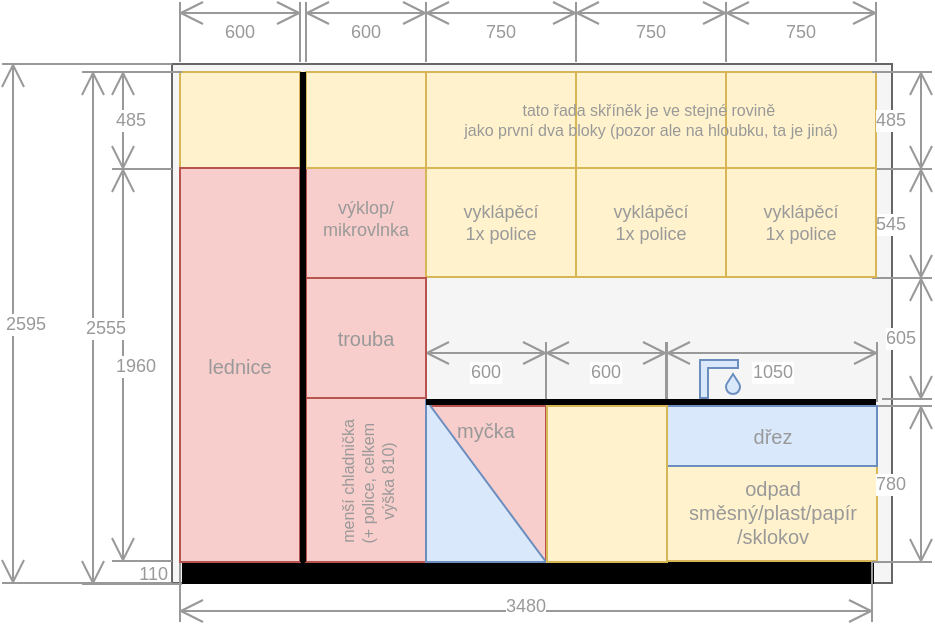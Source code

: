 <mxfile version="20.3.0" type="device"><diagram id="vtQquzI4iVmjjQQ1tL-T" name="Page-1"><mxGraphModel dx="563" dy="337" grid="1" gridSize="10" guides="1" tooltips="1" connect="1" arrows="1" fold="1" page="1" pageScale="1" pageWidth="1600" pageHeight="900" math="0" shadow="0"><root><mxCell id="0"/><mxCell id="1" parent="0"/><mxCell id="7i4dBzX8qPqZhMVhaeb4-1" value="" style="rounded=0;whiteSpace=wrap;html=1;strokeColor=#666666;fillColor=#f5f5f5;fontColor=#999999;fontSize=10;" parent="1" vertex="1"><mxGeometry x="95" y="41" width="360" height="259.5" as="geometry"/></mxCell><mxCell id="7i4dBzX8qPqZhMVhaeb4-2" value="" style="rounded=0;whiteSpace=wrap;html=1;fillColor=#fff2cc;strokeColor=#d6b656;fontSize=10;fontColor=#999999;" parent="1" vertex="1"><mxGeometry x="99" y="45" width="60" height="48.5" as="geometry"/></mxCell><mxCell id="7i4dBzX8qPqZhMVhaeb4-3" value="" style="rounded=0;whiteSpace=wrap;html=1;fillColor=#f8cecc;strokeColor=#b85450;fontSize=10;" parent="1" vertex="1"><mxGeometry x="162" y="92.5" width="60" height="56" as="geometry"/></mxCell><mxCell id="7i4dBzX8qPqZhMVhaeb4-4" value="" style="rounded=0;whiteSpace=wrap;html=1;fillColor=#000000;fontColor=#999999;strokeColor=none;fontSize=10;flipV=1;" parent="1" vertex="1"><mxGeometry x="100" y="290" width="346" height="11" as="geometry"/></mxCell><mxCell id="7i4dBzX8qPqZhMVhaeb4-5" value="" style="rounded=0;whiteSpace=wrap;html=1;fillColor=#fff2cc;strokeColor=#d6b656;fontSize=10;fontColor=#999999;" parent="1" vertex="1"><mxGeometry x="372" y="45" width="75" height="48.5" as="geometry"/></mxCell><mxCell id="7i4dBzX8qPqZhMVhaeb4-6" value="" style="rounded=0;whiteSpace=wrap;html=1;fillColor=#f8cecc;strokeColor=#b85450;fontSize=10;" parent="1" vertex="1"><mxGeometry x="162" y="200" width="60" height="90" as="geometry"/></mxCell><mxCell id="7i4dBzX8qPqZhMVhaeb4-7" value="110" style="shape=dimension;direction=south;whiteSpace=wrap;html=1;align=right;points=[];verticalAlign=middle;labelBackgroundColor=#ffffff;strokeColor=none;fontSize=9;fontColor=#999999;" parent="1" vertex="1"><mxGeometry x="55" y="290" width="40" height="11" as="geometry"/></mxCell><mxCell id="7i4dBzX8qPqZhMVhaeb4-8" value="myčka" style="rounded=0;whiteSpace=wrap;html=1;fillColor=#f8cecc;strokeColor=#b85450;fontColor=#999999;fontSize=10;verticalAlign=top;" parent="1" vertex="1"><mxGeometry x="222" y="212" width="60" height="78" as="geometry"/></mxCell><mxCell id="7i4dBzX8qPqZhMVhaeb4-9" value="3480" style="shape=dimension;direction=east;whiteSpace=wrap;html=1;align=center;points=[];verticalAlign=bottom;spacingTop=-8;labelBackgroundColor=#ffffff;strokeColor=#999999;fontSize=9;fontColor=#999999;" parent="1" vertex="1"><mxGeometry x="99" y="285" width="346" height="35" as="geometry"/></mxCell><mxCell id="7i4dBzX8qPqZhMVhaeb4-10" value="600" style="shape=dimension;direction=west;whiteSpace=wrap;html=1;align=center;points=[];verticalAlign=middle;labelBackgroundColor=#ffffff;strokeColor=#999999;fontSize=9;fontColor=#999999;" parent="1" vertex="1"><mxGeometry x="162" y="10" width="60" height="30" as="geometry"/></mxCell><mxCell id="7i4dBzX8qPqZhMVhaeb4-11" value="605" style="shape=dimension;direction=south;whiteSpace=wrap;html=1;align=left;points=[];verticalAlign=middle;labelBackgroundColor=#ffffff;strokeColor=#999999;flipV=1;flipH=1;fontSize=9;fontColor=#999999;" parent="1" vertex="1"><mxGeometry x="450" y="148" width="25" height="60.5" as="geometry"/></mxCell><mxCell id="7i4dBzX8qPqZhMVhaeb4-12" value="2595" style="shape=dimension;direction=south;whiteSpace=wrap;html=1;align=left;points=[];verticalAlign=middle;labelBackgroundColor=#ffffff;strokeColor=#999999;fontSize=9;fontColor=#999999;" parent="1" vertex="1"><mxGeometry x="10" y="41" width="85" height="259.5" as="geometry"/></mxCell><mxCell id="7i4dBzX8qPqZhMVhaeb4-13" value="1960" style="shape=dimension;direction=south;whiteSpace=wrap;html=1;align=left;points=[];verticalAlign=middle;labelBackgroundColor=#ffffff;strokeColor=#999999;fontSize=9;fontColor=#999999;" parent="1" vertex="1"><mxGeometry x="65" y="93.5" width="30" height="196" as="geometry"/></mxCell><mxCell id="7i4dBzX8qPqZhMVhaeb4-14" value="odpad&lt;br style=&quot;font-size: 10px;&quot;&gt;směsný/plast/papír&lt;div&gt;/sklo&lt;span style=&quot;background-color: initial;&quot;&gt;kov&lt;/span&gt;&lt;/div&gt;" style="rounded=0;whiteSpace=wrap;html=1;fillColor=#fff2cc;strokeColor=#d6b656;fontColor=#999999;fontSize=10;" parent="1" vertex="1"><mxGeometry x="342.5" y="240" width="105" height="49.5" as="geometry"/></mxCell><mxCell id="7i4dBzX8qPqZhMVhaeb4-15" value="600" style="shape=dimension;direction=west;whiteSpace=wrap;html=1;align=center;points=[];verticalAlign=middle;labelBackgroundColor=#ffffff;strokeColor=#999999;fontSize=9;fontColor=#999999;" parent="1" vertex="1"><mxGeometry x="222" y="180" width="60" height="30" as="geometry"/></mxCell><mxCell id="7i4dBzX8qPqZhMVhaeb4-16" value="lednice" style="rounded=0;whiteSpace=wrap;html=1;fillColor=#f8cecc;strokeColor=#b85450;fontColor=#999999;fontSize=10;" parent="1" vertex="1"><mxGeometry x="99" y="93" width="60" height="197" as="geometry"/></mxCell><mxCell id="7i4dBzX8qPqZhMVhaeb4-17" value="" style="verticalLabelPosition=bottom;verticalAlign=top;html=1;shape=mxgraph.basic.orthogonal_triangle;strokeColor=#6c8ebf;fillColor=#dae8fc;fontSize=10;fontColor=#999999;" parent="1" vertex="1"><mxGeometry x="222" y="209" width="60" height="81" as="geometry"/></mxCell><mxCell id="7i4dBzX8qPqZhMVhaeb4-18" value="" style="rounded=0;whiteSpace=wrap;html=1;fillColor=#fff2cc;strokeColor=#d6b656;fontSize=10;fontColor=#999999;" parent="1" vertex="1"><mxGeometry x="162" y="45" width="60" height="48" as="geometry"/></mxCell><mxCell id="7i4dBzX8qPqZhMVhaeb4-19" value="" style="rounded=0;whiteSpace=wrap;html=1;fillColor=#fff2cc;strokeColor=#d6b656;fontSize=10;fontColor=#999999;" parent="1" vertex="1"><mxGeometry x="222" y="45" width="75" height="48.5" as="geometry"/></mxCell><mxCell id="7i4dBzX8qPqZhMVhaeb4-20" value="" style="rounded=0;whiteSpace=wrap;html=1;fillColor=#fff2cc;strokeColor=#d6b656;fontSize=10;fontColor=#999999;" parent="1" vertex="1"><mxGeometry x="297" y="45" width="75" height="48.5" as="geometry"/></mxCell><mxCell id="7i4dBzX8qPqZhMVhaeb4-21" value="750" style="shape=dimension;direction=west;whiteSpace=wrap;html=1;align=center;points=[];verticalAlign=middle;labelBackgroundColor=#ffffff;strokeColor=#999999;fontSize=9;fontColor=#999999;" parent="1" vertex="1"><mxGeometry x="222" y="10" width="75" height="30" as="geometry"/></mxCell><mxCell id="7i4dBzX8qPqZhMVhaeb4-22" value="750" style="shape=dimension;direction=west;whiteSpace=wrap;html=1;align=center;points=[];verticalAlign=middle;labelBackgroundColor=#ffffff;strokeColor=#999999;fontSize=9;fontColor=#999999;" parent="1" vertex="1"><mxGeometry x="372" y="10" width="75" height="30" as="geometry"/></mxCell><mxCell id="7i4dBzX8qPqZhMVhaeb4-23" value="2555" style="shape=dimension;direction=south;whiteSpace=wrap;html=1;align=left;points=[];verticalAlign=middle;labelBackgroundColor=#ffffff;strokeColor=#999999;fontSize=9;fontColor=#999999;" parent="1" vertex="1"><mxGeometry x="50" y="45" width="50" height="256" as="geometry"/></mxCell><mxCell id="7i4dBzX8qPqZhMVhaeb4-24" value="485" style="shape=dimension;direction=south;whiteSpace=wrap;html=1;align=left;points=[];verticalAlign=middle;labelBackgroundColor=#ffffff;strokeColor=#999999;flipV=1;flipH=1;fontSize=9;fontColor=#999999;" parent="1" vertex="1"><mxGeometry x="445" y="45" width="30" height="48.5" as="geometry"/></mxCell><mxCell id="7i4dBzX8qPqZhMVhaeb4-25" value="&lt;span style=&quot;font-size: 9px;&quot;&gt;vyklápěcí&lt;/span&gt;&lt;div style=&quot;font-size: 9px;&quot;&gt;&lt;span style=&quot;font-size: 9px;&quot;&gt;1x police&lt;/span&gt;&lt;/div&gt;" style="rounded=0;whiteSpace=wrap;html=1;fillColor=#fff2cc;strokeColor=#d6b656;fontSize=9;fontColor=#999999;" parent="1" vertex="1"><mxGeometry x="222" y="93" width="75" height="54.5" as="geometry"/></mxCell><mxCell id="7i4dBzX8qPqZhMVhaeb4-26" value="vyklápěcí&lt;div style=&quot;font-size: 9px;&quot;&gt;1x police&lt;/div&gt;" style="rounded=0;whiteSpace=wrap;html=1;fillColor=#fff2cc;strokeColor=#d6b656;fontSize=9;fontColor=#999999;" parent="1" vertex="1"><mxGeometry x="297" y="93" width="75" height="54.5" as="geometry"/></mxCell><mxCell id="7i4dBzX8qPqZhMVhaeb4-27" value="545" style="shape=dimension;direction=south;whiteSpace=wrap;html=1;align=left;points=[];verticalAlign=middle;labelBackgroundColor=#ffffff;strokeColor=#999999;flipV=1;flipH=1;fontSize=9;fontColor=#999999;" parent="1" vertex="1"><mxGeometry x="445" y="93.5" width="30" height="54.5" as="geometry"/></mxCell><mxCell id="7i4dBzX8qPqZhMVhaeb4-28" value="485" style="shape=dimension;direction=south;whiteSpace=wrap;html=1;align=left;points=[];verticalAlign=middle;labelBackgroundColor=#ffffff;strokeColor=#999999;flipV=1;flipH=0;fontSize=9;fontColor=#999999;" parent="1" vertex="1"><mxGeometry x="65" y="45" width="30" height="48.5" as="geometry"/></mxCell><mxCell id="7i4dBzX8qPqZhMVhaeb4-29" value="780" style="shape=dimension;direction=south;whiteSpace=wrap;html=1;align=left;points=[];verticalAlign=middle;labelBackgroundColor=#ffffff;strokeColor=#999999;flipV=1;flipH=1;fontSize=9;fontColor=#999999;" parent="1" vertex="1"><mxGeometry x="445" y="212" width="30" height="78" as="geometry"/></mxCell><mxCell id="7i4dBzX8qPqZhMVhaeb4-30" value="trouba" style="rounded=0;whiteSpace=wrap;html=1;fillColor=#f8cecc;strokeColor=#b85450;fontColor=#999999;fontSize=10;" parent="1" vertex="1"><mxGeometry x="162" y="148" width="60" height="60" as="geometry"/></mxCell><mxCell id="7i4dBzX8qPqZhMVhaeb4-31" value="výklop/&#10;mikrovlnka" style="text;overflow=hidden;rounded=0;align=center;fontSize=9;fontStyle=0;fontColor=#999999;textShadow=0;" parent="1" vertex="1"><mxGeometry x="152" y="101" width="80" height="40" as="geometry"/></mxCell><mxCell id="7i4dBzX8qPqZhMVhaeb4-32" value="600" style="shape=dimension;direction=west;whiteSpace=wrap;html=1;align=center;points=[];verticalAlign=middle;labelBackgroundColor=#ffffff;strokeColor=#999999;fontSize=9;fontColor=#999999;" parent="1" vertex="1"><mxGeometry x="99" y="10" width="60" height="30" as="geometry"/></mxCell><mxCell id="7i4dBzX8qPqZhMVhaeb4-33" value="" style="rounded=0;whiteSpace=wrap;html=1;fillColor=#000000;strokeColor=none;fontSize=10;fontColor=#999999;" parent="1" vertex="1"><mxGeometry x="159" y="45" width="3" height="245" as="geometry"/></mxCell><mxCell id="7i4dBzX8qPqZhMVhaeb4-34" value="menší chladnička&#10;(+ police, celkem &#10;výška 810)" style="text;overflow=hidden;rounded=0;align=center;fontSize=8;fontStyle=0;fontColor=#999999;textShadow=0;rotation=-90;" parent="1" vertex="1"><mxGeometry x="152" y="229.5" width="80" height="40" as="geometry"/></mxCell><mxCell id="7i4dBzX8qPqZhMVhaeb4-35" value="vyklápěcí&lt;div style=&quot;font-size: 9px;&quot;&gt;1x police&lt;/div&gt;" style="rounded=0;whiteSpace=wrap;html=1;fillColor=#fff2cc;strokeColor=#d6b656;fontSize=9;fontColor=#999999;" parent="1" vertex="1"><mxGeometry x="372" y="93" width="75" height="54.5" as="geometry"/></mxCell><mxCell id="7i4dBzX8qPqZhMVhaeb4-36" value="750" style="shape=dimension;direction=west;whiteSpace=wrap;html=1;align=center;points=[];verticalAlign=middle;labelBackgroundColor=#ffffff;strokeColor=#999999;fontSize=9;fontColor=#999999;" parent="1" vertex="1"><mxGeometry x="297" y="10" width="75" height="30" as="geometry"/></mxCell><mxCell id="7i4dBzX8qPqZhMVhaeb4-37" value="600" style="shape=dimension;direction=west;whiteSpace=wrap;html=1;align=center;points=[];verticalAlign=middle;labelBackgroundColor=#ffffff;strokeColor=#999999;fontSize=9;fontColor=#999999;" parent="1" vertex="1"><mxGeometry x="282" y="180" width="60" height="30" as="geometry"/></mxCell><mxCell id="7i4dBzX8qPqZhMVhaeb4-38" value="1050" style="shape=dimension;direction=west;whiteSpace=wrap;html=1;align=center;points=[];verticalAlign=middle;labelBackgroundColor=#ffffff;strokeColor=#999999;fontSize=9;fontColor=#999999;" parent="1" vertex="1"><mxGeometry x="342.5" y="180" width="105" height="30" as="geometry"/></mxCell><mxCell id="7i4dBzX8qPqZhMVhaeb4-39" value="dřez" style="rounded=0;whiteSpace=wrap;html=1;fillColor=#dae8fc;strokeColor=#6c8ebf;fontSize=10;fontColor=#999999;" parent="1" vertex="1"><mxGeometry x="342.5" y="212" width="105" height="30" as="geometry"/></mxCell><mxCell id="7i4dBzX8qPqZhMVhaeb4-40" value="" style="rounded=0;whiteSpace=wrap;html=1;fillColor=#fff2cc;strokeColor=#d6b656;fontSize=10;verticalAlign=top;" parent="1" vertex="1"><mxGeometry x="282.5" y="212" width="60" height="78" as="geometry"/></mxCell><mxCell id="7i4dBzX8qPqZhMVhaeb4-41" value="" style="rounded=0;whiteSpace=wrap;html=1;fillColor=#000000;strokeColor=none;fontSize=10;fontColor=#999999;rotation=90;" parent="1" vertex="1"><mxGeometry x="333" y="97.5" width="3" height="225" as="geometry"/></mxCell><mxCell id="7i4dBzX8qPqZhMVhaeb4-42" value="tato řada skříněk je ve stejné rovině &#10;jako první dva bloky (pozor ale na hloubku, ta je jiná)&#10;" style="text;overflow=hidden;rounded=0;align=center;fontSize=8;fontStyle=0;fontColor=#999999;textShadow=0;" parent="1" vertex="1"><mxGeometry x="239.5" y="53" width="190" height="40" as="geometry"/></mxCell><mxCell id="7i4dBzX8qPqZhMVhaeb4-43" value="" style="shape=corner;whiteSpace=wrap;html=1;dx=4;dy=4;fillColor=#dae8fc;strokeColor=#6c8ebf;" parent="1" vertex="1"><mxGeometry x="359" y="189" width="19" height="19" as="geometry"/></mxCell><mxCell id="7i4dBzX8qPqZhMVhaeb4-44" value="" style="verticalLabelPosition=bottom;verticalAlign=top;html=1;shape=mxgraph.basic.drop;fillColor=#dae8fc;strokeColor=#6c8ebf;" parent="1" vertex="1"><mxGeometry x="372" y="196" width="7" height="10" as="geometry"/></mxCell></root></mxGraphModel></diagram></mxfile>
